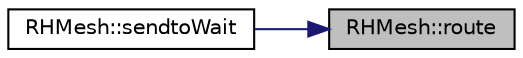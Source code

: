 digraph "RHMesh::route"
{
 // LATEX_PDF_SIZE
  edge [fontname="Helvetica",fontsize="10",labelfontname="Helvetica",labelfontsize="10"];
  node [fontname="Helvetica",fontsize="10",shape=record];
  rankdir="RL";
  Node1 [label="RHMesh::route",height=0.2,width=0.4,color="black", fillcolor="grey75", style="filled", fontcolor="black",tooltip=" "];
  Node1 -> Node2 [dir="back",color="midnightblue",fontsize="10",style="solid",fontname="Helvetica"];
  Node2 [label="RHMesh::sendtoWait",height=0.2,width=0.4,color="black", fillcolor="white", style="filled",URL="$class_r_h_mesh.html#a9dcb42be25d06b69a85e27189822fbc6",tooltip=" "];
}
